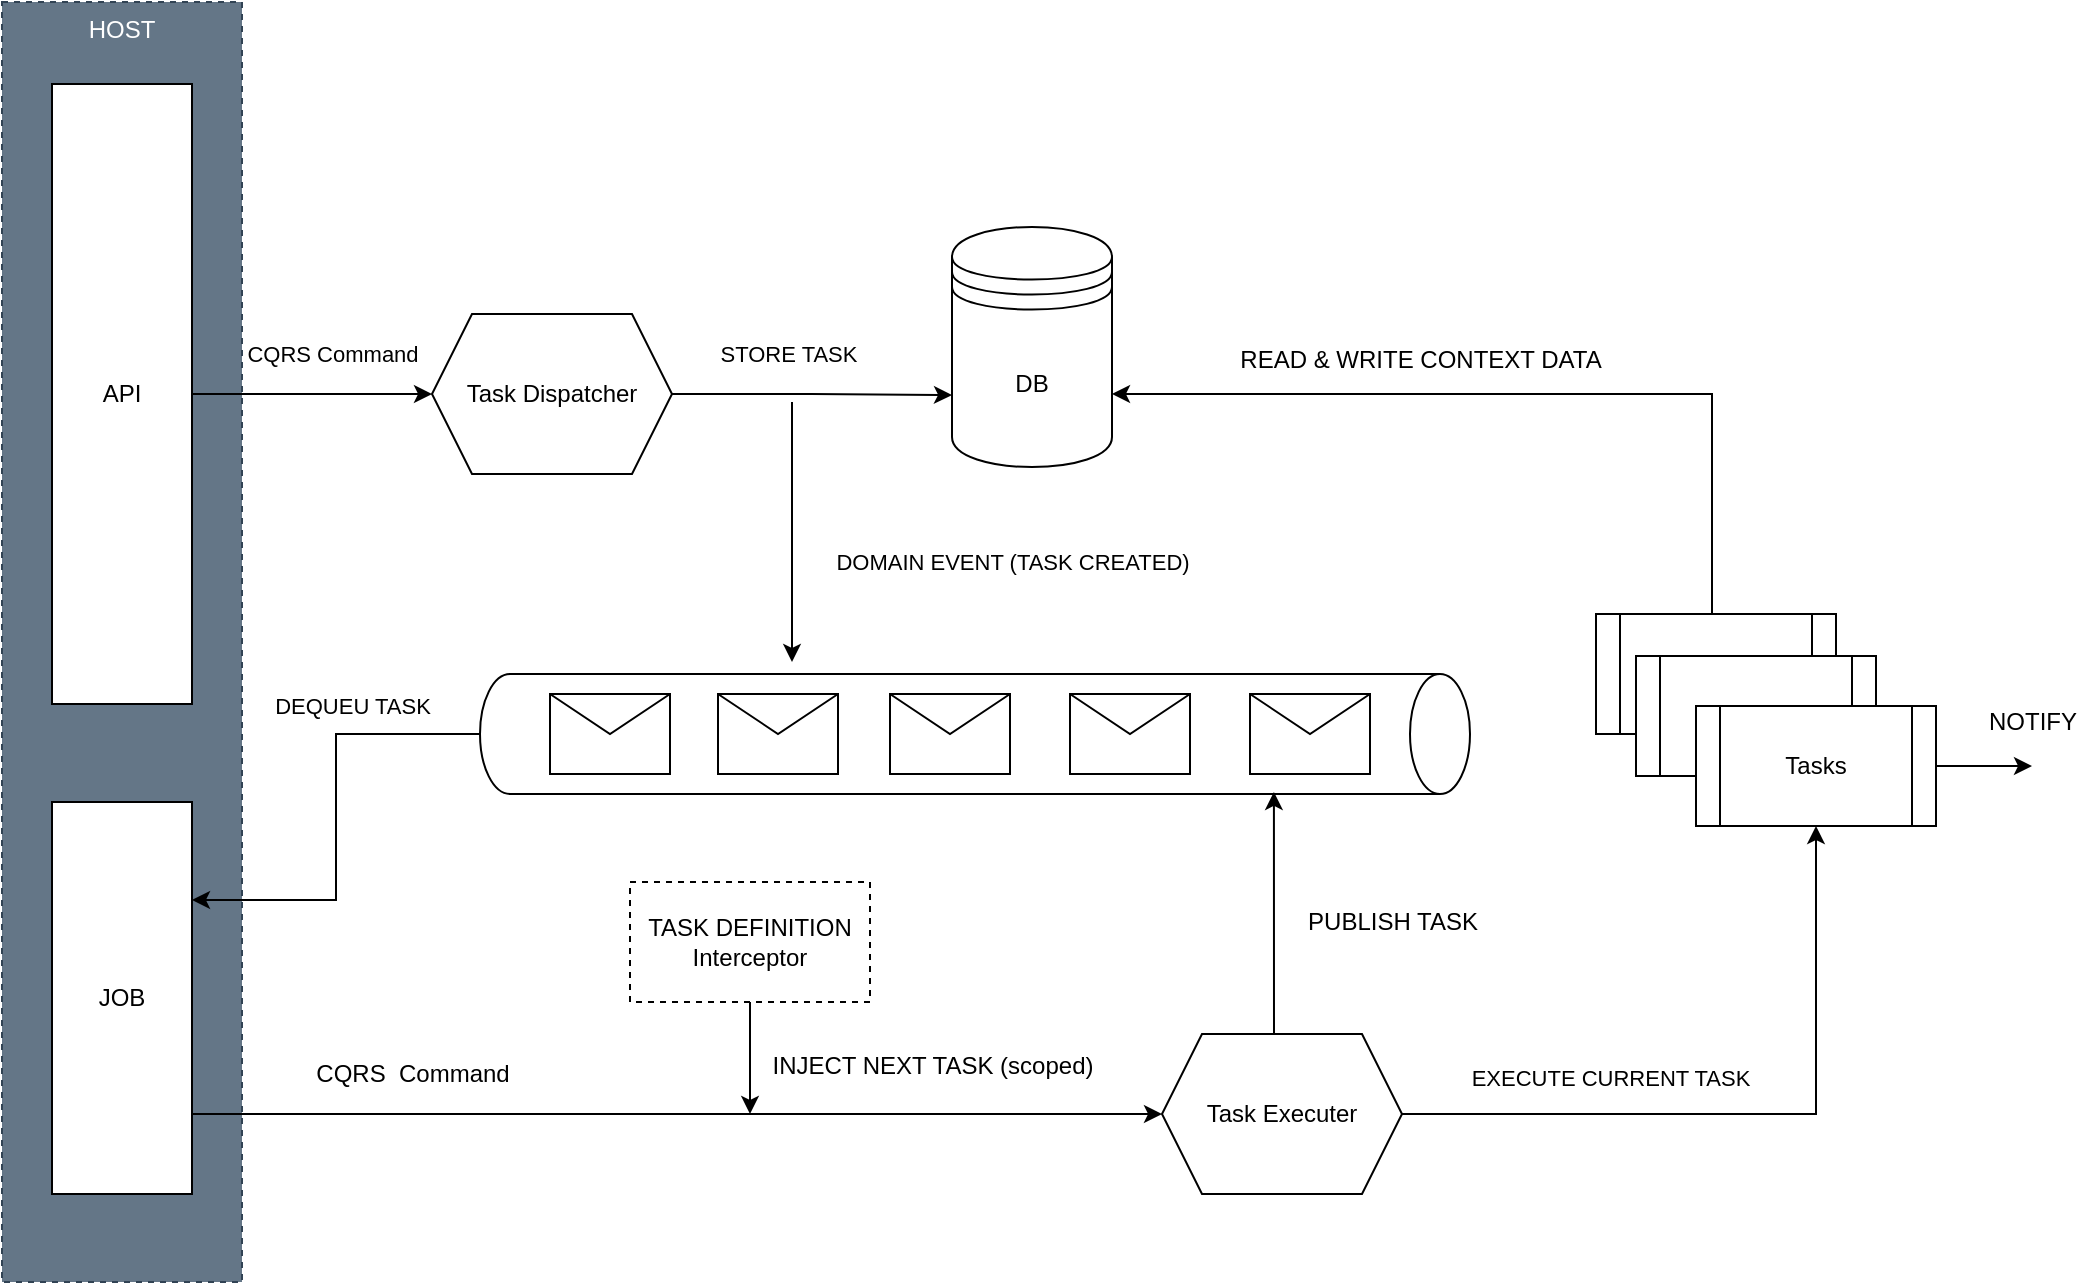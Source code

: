 <mxfile version="21.2.1" type="device" pages="2">
  <diagram id="IKzNyZ5HKRme_kFSyMwN" name="Arch overview">
    <mxGraphModel dx="1036" dy="664" grid="1" gridSize="10" guides="1" tooltips="1" connect="1" arrows="1" fold="1" page="1" pageScale="1" pageWidth="1169" pageHeight="827" math="0" shadow="0">
      <root>
        <mxCell id="0" />
        <mxCell id="1" parent="0" />
        <mxCell id="7R2AokxFrsVpJuRbl_Gq-19" value="HOST" style="rounded=0;whiteSpace=wrap;html=1;dashed=1;verticalAlign=top;fillColor=#647687;strokeColor=#314354;fontColor=#ffffff;" parent="1" vertex="1">
          <mxGeometry x="85" y="40" width="120" height="640" as="geometry" />
        </mxCell>
        <mxCell id="7R2AokxFrsVpJuRbl_Gq-2" value="API" style="rounded=0;whiteSpace=wrap;html=1;" parent="1" vertex="1">
          <mxGeometry x="110" y="81" width="70" height="310" as="geometry" />
        </mxCell>
        <mxCell id="7R2AokxFrsVpJuRbl_Gq-3" value="DB" style="shape=datastore;whiteSpace=wrap;html=1;" parent="1" vertex="1">
          <mxGeometry x="560" y="152.5" width="80" height="120" as="geometry" />
        </mxCell>
        <mxCell id="7R2AokxFrsVpJuRbl_Gq-26" value="CQRS&amp;nbsp; Command" style="edgeStyle=orthogonalEdgeStyle;rounded=0;orthogonalLoop=1;jettySize=auto;html=1;exitX=1;exitY=0.75;exitDx=0;exitDy=0;entryX=0;entryY=0.5;entryDx=0;entryDy=0;fontColor=default;fontSize=12;fillColor=default;" parent="1" source="7R2AokxFrsVpJuRbl_Gq-11" target="7R2AokxFrsVpJuRbl_Gq-25" edge="1">
          <mxGeometry x="-0.52" y="20" relative="1" as="geometry">
            <Array as="points">
              <mxPoint x="180" y="596" />
            </Array>
            <mxPoint as="offset" />
          </mxGeometry>
        </mxCell>
        <mxCell id="7R2AokxFrsVpJuRbl_Gq-11" value="JOB" style="rounded=0;whiteSpace=wrap;html=1;" parent="1" vertex="1">
          <mxGeometry x="110" y="440" width="70" height="196" as="geometry" />
        </mxCell>
        <mxCell id="7R2AokxFrsVpJuRbl_Gq-15" style="edgeStyle=orthogonalEdgeStyle;rounded=0;orthogonalLoop=1;jettySize=auto;html=1;exitX=1;exitY=0.5;exitDx=0;exitDy=0;entryX=0;entryY=0.7;entryDx=0;entryDy=0;" parent="1" source="7R2AokxFrsVpJuRbl_Gq-12" target="7R2AokxFrsVpJuRbl_Gq-3" edge="1">
          <mxGeometry relative="1" as="geometry" />
        </mxCell>
        <mxCell id="7R2AokxFrsVpJuRbl_Gq-16" value="STORE TASK" style="edgeLabel;html=1;align=center;verticalAlign=middle;resizable=0;points=[];" parent="7R2AokxFrsVpJuRbl_Gq-15" vertex="1" connectable="0">
          <mxGeometry x="-0.231" y="3" relative="1" as="geometry">
            <mxPoint x="4" y="-17" as="offset" />
          </mxGeometry>
        </mxCell>
        <mxCell id="7R2AokxFrsVpJuRbl_Gq-17" value="DOMAIN EVENT (TASK CREATED)" style="edgeStyle=orthogonalEdgeStyle;rounded=0;orthogonalLoop=1;jettySize=auto;html=1;" parent="1" edge="1">
          <mxGeometry x="0.231" y="110" relative="1" as="geometry">
            <mxPoint x="480" y="240" as="sourcePoint" />
            <mxPoint x="480" y="370" as="targetPoint" />
            <Array as="points">
              <mxPoint x="480" y="360" />
              <mxPoint x="480" y="360" />
            </Array>
            <mxPoint as="offset" />
          </mxGeometry>
        </mxCell>
        <mxCell id="7R2AokxFrsVpJuRbl_Gq-12" value="Task Dispatcher" style="shape=hexagon;perimeter=hexagonPerimeter2;whiteSpace=wrap;html=1;fixedSize=1;" parent="1" vertex="1">
          <mxGeometry x="300" y="196" width="120" height="80" as="geometry" />
        </mxCell>
        <mxCell id="7R2AokxFrsVpJuRbl_Gq-13" value="CQRS Command" style="endArrow=classic;startArrow=none;html=1;rounded=0;entryX=0;entryY=0.5;entryDx=0;entryDy=0;exitX=1;exitY=0.5;exitDx=0;exitDy=0;startFill=0;" parent="1" source="7R2AokxFrsVpJuRbl_Gq-2" target="7R2AokxFrsVpJuRbl_Gq-12" edge="1">
          <mxGeometry x="0.167" y="20" width="50" height="50" relative="1" as="geometry">
            <mxPoint x="230" y="376" as="sourcePoint" />
            <mxPoint x="280" y="326" as="targetPoint" />
            <mxPoint as="offset" />
          </mxGeometry>
        </mxCell>
        <mxCell id="7R2AokxFrsVpJuRbl_Gq-22" value="" style="group" parent="1" vertex="1" connectable="0">
          <mxGeometry x="324" y="376" width="495" height="60" as="geometry" />
        </mxCell>
        <mxCell id="7R2AokxFrsVpJuRbl_Gq-1" value="" style="shape=cylinder3;whiteSpace=wrap;html=1;boundedLbl=1;backgroundOutline=1;size=15;rotation=90;" parent="7R2AokxFrsVpJuRbl_Gq-22" vertex="1">
          <mxGeometry x="217.5" y="-217.5" width="60" height="495" as="geometry" />
        </mxCell>
        <mxCell id="7R2AokxFrsVpJuRbl_Gq-4" value="" style="shape=message;html=1;html=1;outlineConnect=0;labelPosition=center;verticalLabelPosition=bottom;align=center;verticalAlign=top;" parent="7R2AokxFrsVpJuRbl_Gq-22" vertex="1">
          <mxGeometry x="295" y="10" width="60" height="40" as="geometry" />
        </mxCell>
        <mxCell id="7R2AokxFrsVpJuRbl_Gq-5" value="" style="shape=message;html=1;html=1;outlineConnect=0;labelPosition=center;verticalLabelPosition=bottom;align=center;verticalAlign=top;" parent="7R2AokxFrsVpJuRbl_Gq-22" vertex="1">
          <mxGeometry x="385" y="10" width="60" height="40" as="geometry" />
        </mxCell>
        <mxCell id="7R2AokxFrsVpJuRbl_Gq-8" value="" style="shape=message;html=1;html=1;outlineConnect=0;labelPosition=center;verticalLabelPosition=bottom;align=center;verticalAlign=top;" parent="7R2AokxFrsVpJuRbl_Gq-22" vertex="1">
          <mxGeometry x="205" y="10" width="60" height="40" as="geometry" />
        </mxCell>
        <mxCell id="7R2AokxFrsVpJuRbl_Gq-9" value="" style="shape=message;html=1;html=1;outlineConnect=0;labelPosition=center;verticalLabelPosition=bottom;align=center;verticalAlign=top;" parent="7R2AokxFrsVpJuRbl_Gq-22" vertex="1">
          <mxGeometry x="119" y="10" width="60" height="40" as="geometry" />
        </mxCell>
        <mxCell id="7R2AokxFrsVpJuRbl_Gq-10" value="" style="shape=message;html=1;html=1;outlineConnect=0;labelPosition=center;verticalLabelPosition=bottom;align=center;verticalAlign=top;" parent="7R2AokxFrsVpJuRbl_Gq-22" vertex="1">
          <mxGeometry x="35" y="10" width="60" height="40" as="geometry" />
        </mxCell>
        <mxCell id="7R2AokxFrsVpJuRbl_Gq-23" style="rounded=0;orthogonalLoop=1;jettySize=auto;html=1;entryX=1;entryY=0.25;entryDx=0;entryDy=0;fontColor=#000000;edgeStyle=orthogonalEdgeStyle;exitX=0.5;exitY=1;exitDx=0;exitDy=0;exitPerimeter=0;" parent="1" source="7R2AokxFrsVpJuRbl_Gq-1" target="7R2AokxFrsVpJuRbl_Gq-11" edge="1">
          <mxGeometry relative="1" as="geometry">
            <mxPoint x="340" y="406" as="sourcePoint" />
          </mxGeometry>
        </mxCell>
        <mxCell id="7R2AokxFrsVpJuRbl_Gq-24" value="DEQUEU TASK" style="edgeLabel;html=1;align=center;verticalAlign=middle;resizable=0;points=[];fontColor=default;" parent="7R2AokxFrsVpJuRbl_Gq-23" vertex="1" connectable="0">
          <mxGeometry x="0.099" relative="1" as="geometry">
            <mxPoint x="8" y="-67" as="offset" />
          </mxGeometry>
        </mxCell>
        <mxCell id="7R2AokxFrsVpJuRbl_Gq-36" style="edgeStyle=orthogonalEdgeStyle;rounded=0;orthogonalLoop=1;jettySize=auto;html=1;entryX=0.5;entryY=1;entryDx=0;entryDy=0;fontColor=#000000;" parent="1" source="7R2AokxFrsVpJuRbl_Gq-25" target="7R2AokxFrsVpJuRbl_Gq-30" edge="1">
          <mxGeometry relative="1" as="geometry" />
        </mxCell>
        <mxCell id="7R2AokxFrsVpJuRbl_Gq-37" value="EXECUTE CURRENT TASK" style="edgeLabel;html=1;align=center;verticalAlign=middle;resizable=0;points=[];fontColor=default;" parent="7R2AokxFrsVpJuRbl_Gq-36" vertex="1" connectable="0">
          <mxGeometry x="-0.406" relative="1" as="geometry">
            <mxPoint y="-18" as="offset" />
          </mxGeometry>
        </mxCell>
        <mxCell id="7R2AokxFrsVpJuRbl_Gq-38" value="PUBLISH TASK" style="edgeStyle=orthogonalEdgeStyle;rounded=0;orthogonalLoop=1;jettySize=auto;html=1;entryX=0.983;entryY=0.192;entryDx=0;entryDy=0;entryPerimeter=0;fontColor=default;fillColor=default;strokeColor=default;gradientColor=none;fontSize=12;" parent="1" edge="1">
          <mxGeometry x="-0.066" y="-59" relative="1" as="geometry">
            <mxPoint x="722" y="556" as="sourcePoint" />
            <mxPoint x="720.96" y="434.98" as="targetPoint" />
            <Array as="points">
              <mxPoint x="721" y="556" />
            </Array>
            <mxPoint as="offset" />
          </mxGeometry>
        </mxCell>
        <mxCell id="7R2AokxFrsVpJuRbl_Gq-25" value="Task Executer" style="shape=hexagon;perimeter=hexagonPerimeter2;whiteSpace=wrap;html=1;fixedSize=1;" parent="1" vertex="1">
          <mxGeometry x="665" y="556" width="120" height="80" as="geometry" />
        </mxCell>
        <mxCell id="7R2AokxFrsVpJuRbl_Gq-33" value="INJECT NEXT TASK (scoped)" style="edgeStyle=orthogonalEdgeStyle;rounded=0;orthogonalLoop=1;jettySize=auto;html=1;fontColor=default;fillColor=default;strokeColor=default;gradientColor=none;fontSize=12;" parent="1" source="7R2AokxFrsVpJuRbl_Gq-27" edge="1">
          <mxGeometry x="0.071" y="91" relative="1" as="geometry">
            <mxPoint x="459" y="596" as="targetPoint" />
            <mxPoint as="offset" />
          </mxGeometry>
        </mxCell>
        <mxCell id="7R2AokxFrsVpJuRbl_Gq-27" value="TASK DEFINITION&lt;br&gt;Interceptor" style="rounded=0;whiteSpace=wrap;html=1;dashed=1;fontColor=default;fontSize=12;fillColor=default;strokeColor=default;gradientColor=none;labelBackgroundColor=default;" parent="1" vertex="1">
          <mxGeometry x="399" y="480" width="120" height="60" as="geometry" />
        </mxCell>
        <mxCell id="7R2AokxFrsVpJuRbl_Gq-31" value="" style="group;verticalAlign=middle;" parent="1" vertex="1" connectable="0">
          <mxGeometry x="882" y="346" width="170" height="106" as="geometry" />
        </mxCell>
        <mxCell id="7R2AokxFrsVpJuRbl_Gq-28" value="" style="shape=process;whiteSpace=wrap;html=1;backgroundOutline=1;fontColor=#000000;" parent="7R2AokxFrsVpJuRbl_Gq-31" vertex="1">
          <mxGeometry width="120" height="60" as="geometry" />
        </mxCell>
        <mxCell id="7R2AokxFrsVpJuRbl_Gq-29" value="" style="shape=process;whiteSpace=wrap;html=1;backgroundOutline=1;fontColor=#000000;" parent="7R2AokxFrsVpJuRbl_Gq-31" vertex="1">
          <mxGeometry x="20" y="21" width="120" height="60" as="geometry" />
        </mxCell>
        <mxCell id="7R2AokxFrsVpJuRbl_Gq-30" value="Tasks" style="shape=process;whiteSpace=wrap;html=1;backgroundOutline=1;fontColor=default;" parent="7R2AokxFrsVpJuRbl_Gq-31" vertex="1">
          <mxGeometry x="50" y="46" width="120" height="60" as="geometry" />
        </mxCell>
        <mxCell id="7R2AokxFrsVpJuRbl_Gq-39" style="edgeStyle=orthogonalEdgeStyle;rounded=0;orthogonalLoop=1;jettySize=auto;html=1;fontColor=#000000;exitX=0.5;exitY=0;exitDx=0;exitDy=0;" parent="1" source="7R2AokxFrsVpJuRbl_Gq-28" edge="1">
          <mxGeometry relative="1" as="geometry">
            <mxPoint x="960" y="310" as="sourcePoint" />
            <mxPoint x="640" y="236" as="targetPoint" />
            <Array as="points">
              <mxPoint x="940" y="346" />
              <mxPoint x="940" y="236" />
            </Array>
          </mxGeometry>
        </mxCell>
        <mxCell id="7R2AokxFrsVpJuRbl_Gq-40" value="READ &amp;amp; WRITE CONTEXT DATA" style="edgeLabel;html=1;align=center;verticalAlign=middle;resizable=0;points=[];fontColor=default;fontSize=12;fillColor=default;strokeColor=default;" parent="7R2AokxFrsVpJuRbl_Gq-39" vertex="1" connectable="0">
          <mxGeometry x="0.258" y="3" relative="1" as="geometry">
            <mxPoint x="1" y="-20" as="offset" />
          </mxGeometry>
        </mxCell>
        <mxCell id="aDpKQrEeXOQIEs1aRNm3-3" value="NOTIFY" style="edgeStyle=orthogonalEdgeStyle;rounded=0;orthogonalLoop=1;jettySize=auto;html=1;fontColor=default;fontSize=12;fillColor=default;" parent="1" source="7R2AokxFrsVpJuRbl_Gq-30" edge="1">
          <mxGeometry x="1" y="22" relative="1" as="geometry">
            <mxPoint x="1100" y="422" as="targetPoint" />
            <mxPoint as="offset" />
          </mxGeometry>
        </mxCell>
      </root>
    </mxGraphModel>
  </diagram>
  <diagram id="dlOlacrZ8nBu2rUd-X0W" name="Arch Organization">
    <mxGraphModel dx="1050" dy="679" grid="1" gridSize="10" guides="1" tooltips="1" connect="1" arrows="1" fold="1" page="1" pageScale="1" pageWidth="1169" pageHeight="827" math="0" shadow="0">
      <root>
        <mxCell id="0" />
        <mxCell id="InmOG6fIud6biOq_pNNc-12" value="Presentation" parent="0" />
        <mxCell id="InmOG6fIud6biOq_pNNc-13" value="CONTROLLERS&lt;br&gt;SWAGGER" style="shape=or;whiteSpace=wrap;html=1;fontColor=#000000;flipV=0;flipH=1;" parent="InmOG6fIud6biOq_pNNc-12" vertex="1">
          <mxGeometry x="260" y="80" width="310" height="600" as="geometry" />
        </mxCell>
        <mxCell id="1" value="Infrastructure" style="" parent="0" />
        <mxCell id="InmOG6fIud6biOq_pNNc-5" value="" style="group" parent="1" vertex="1" connectable="0">
          <mxGeometry x="260" y="80" width="620" height="600" as="geometry" />
        </mxCell>
        <mxCell id="InmOG6fIud6biOq_pNNc-3" value="REPOSITORIES&lt;br&gt;UNIT OF WORK&lt;br&gt;QUEUE MANAGER&lt;br&gt;WORKER&amp;nbsp;" style="shape=or;whiteSpace=wrap;html=1;fontColor=#000000;" parent="InmOG6fIud6biOq_pNNc-5" vertex="1">
          <mxGeometry x="310" width="310" height="600" as="geometry" />
        </mxCell>
        <mxCell id="InmOG6fIud6biOq_pNNc-10" value="Application" style="" parent="0" />
        <mxCell id="InmOG6fIud6biOq_pNNc-11" value="LOGIC&amp;nbsp;&lt;br&gt;USE CASES&lt;br&gt;HANDLERS&lt;br&gt;MAPPERS&lt;br&gt;VALIDATIONS&lt;br&gt;DTO&#39;s" style="ellipse;whiteSpace=wrap;html=1;aspect=fixed;fontColor=#000000;" parent="InmOG6fIud6biOq_pNNc-10" vertex="1">
          <mxGeometry x="362.5" y="172.5" width="415" height="415" as="geometry" />
        </mxCell>
        <mxCell id="InmOG6fIud6biOq_pNNc-8" value="Domain" style="" parent="0" />
        <mxCell id="InmOG6fIud6biOq_pNNc-9" value="&lt;div&gt;ENTITIES&lt;/div&gt;&lt;div&gt;ABSTRACTIONS&lt;/div&gt;&lt;div&gt;BASE&lt;/div&gt;&lt;div&gt;DOMAIN EVENTS&lt;/div&gt;" style="ellipse;whiteSpace=wrap;html=1;aspect=fixed;fontColor=#000000;" parent="InmOG6fIud6biOq_pNNc-8" vertex="1">
          <mxGeometry x="451.25" y="261.25" width="237.5" height="237.5" as="geometry" />
        </mxCell>
        <mxCell id="InmOG6fIud6biOq_pNNc-15" value="Other" parent="0" />
        <mxCell id="InmOG6fIud6biOq_pNNc-16" value="BASED ON CLEAN ARCHITECTURE AND DDD PATTERN" style="text;html=1;align=center;verticalAlign=middle;resizable=0;points=[];autosize=1;strokeColor=none;fillColor=none;fontColor=#000000;fontStyle=1" parent="InmOG6fIud6biOq_pNNc-15" vertex="1">
          <mxGeometry x="390" y="730" width="350" height="30" as="geometry" />
        </mxCell>
      </root>
    </mxGraphModel>
  </diagram>
</mxfile>
